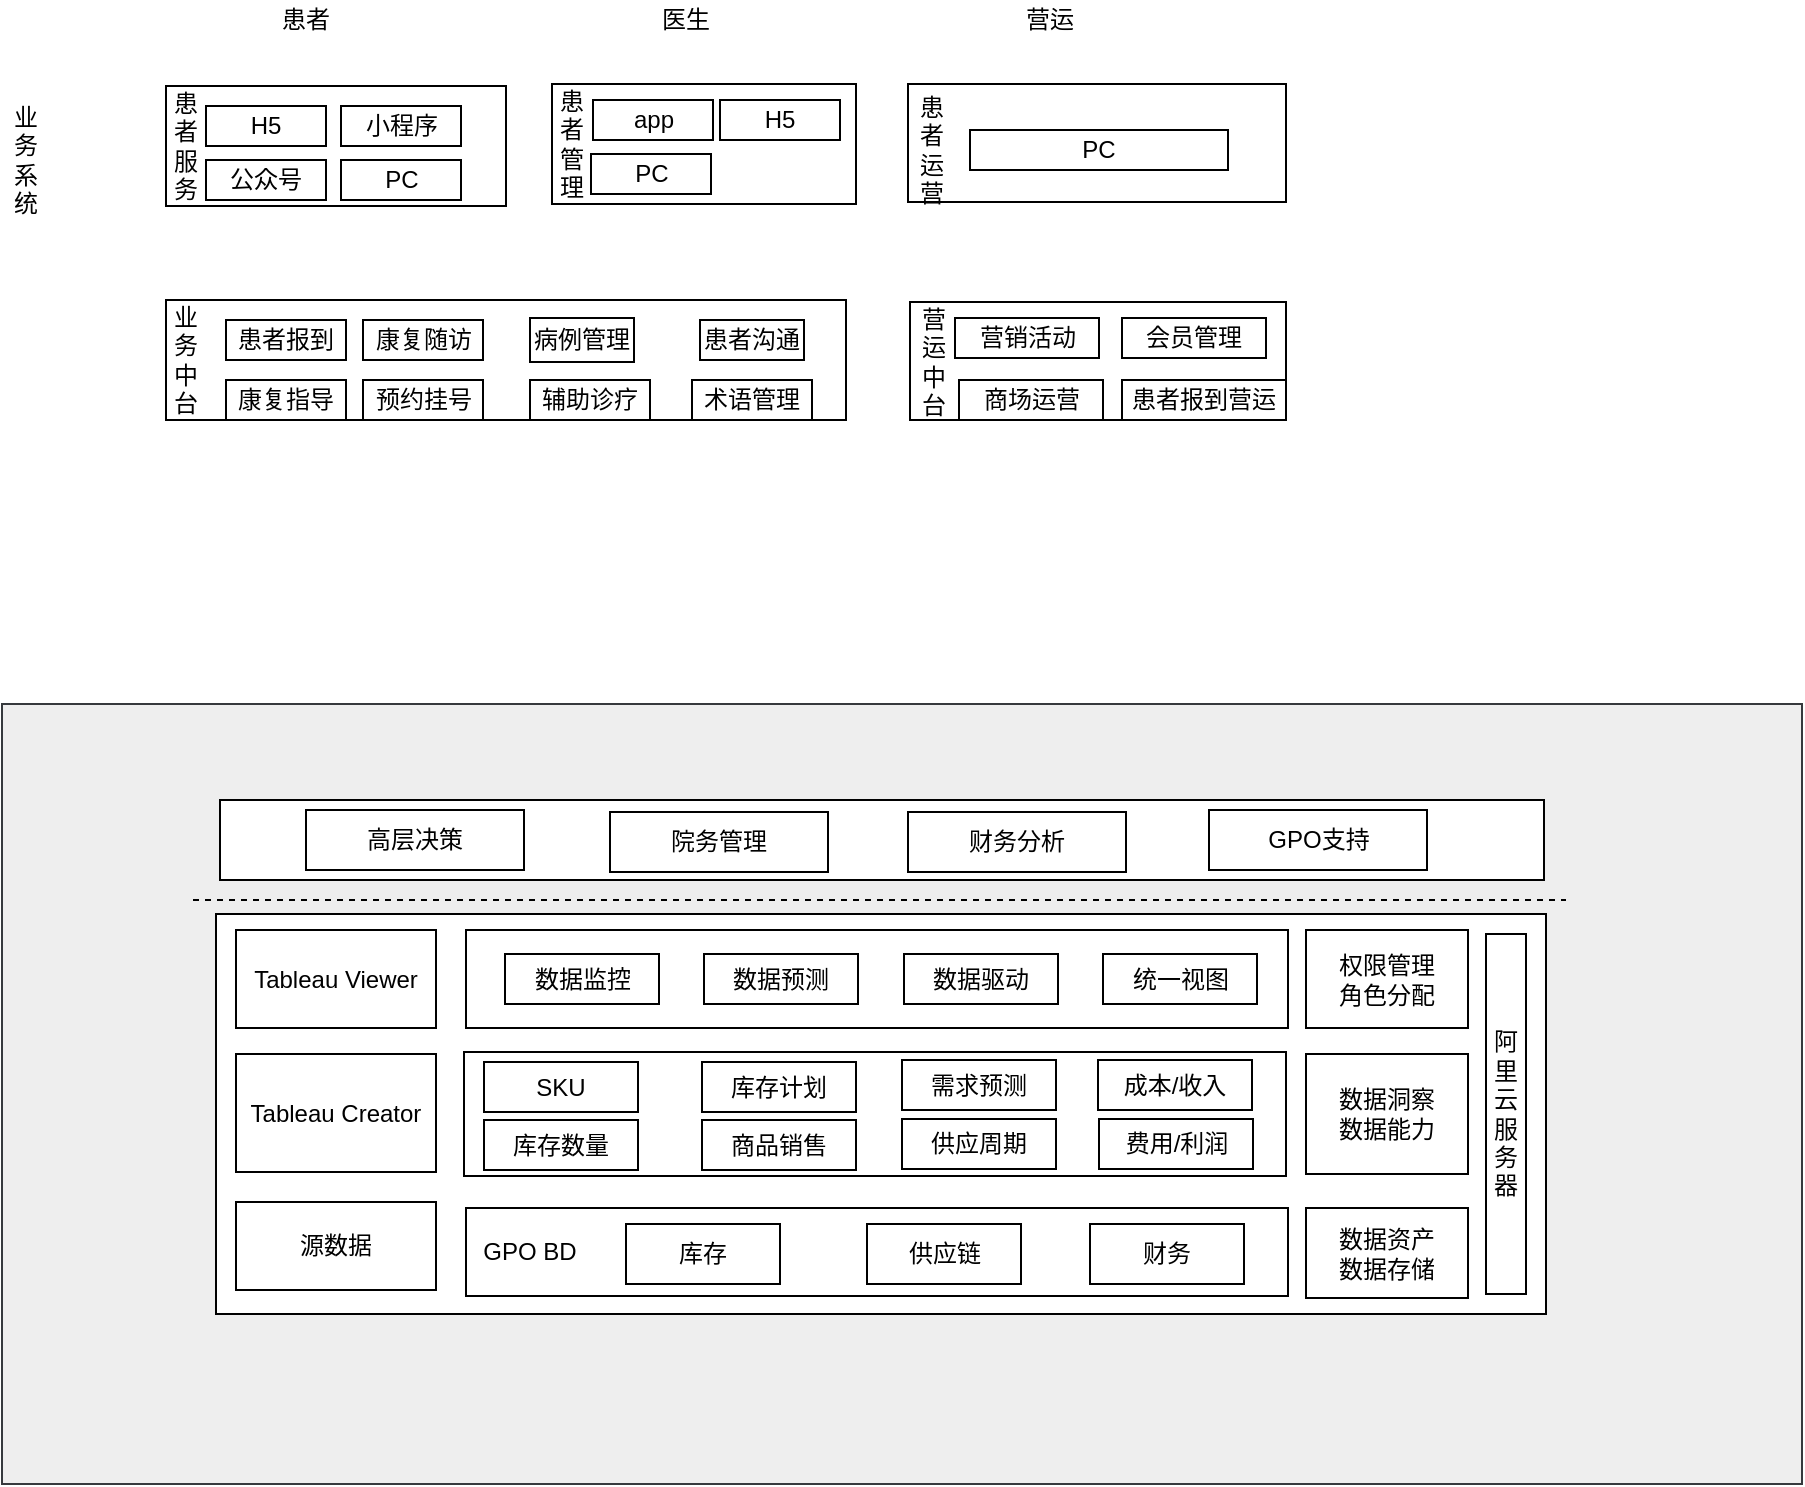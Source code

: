<mxfile version="12.2.3" type="github" pages="1">
  <diagram id="mo2l67mq2gf-snKIyfyM" name="Page-1">
    <mxGraphModel dx="1426" dy="794" grid="1" gridSize="10" guides="1" tooltips="1" connect="1" arrows="1" fold="1" page="1" pageScale="1" pageWidth="827" pageHeight="1169" math="0" shadow="0">
      <root>
        <mxCell id="0"/>
        <mxCell id="1" parent="0"/>
        <mxCell id="0tHurYUijRGF0hzQCr-z-57" value="" style="rounded=0;whiteSpace=wrap;html=1;fillColor=#eeeeee;strokeColor=#36393d;" vertex="1" parent="1">
          <mxGeometry x="38" y="392" width="900" height="390" as="geometry"/>
        </mxCell>
        <mxCell id="0tHurYUijRGF0hzQCr-z-56" value="" style="rounded=0;whiteSpace=wrap;html=1;" vertex="1" parent="1">
          <mxGeometry x="147" y="440" width="662" height="40" as="geometry"/>
        </mxCell>
        <mxCell id="0tHurYUijRGF0hzQCr-z-38" value="" style="rounded=0;whiteSpace=wrap;html=1;" vertex="1" parent="1">
          <mxGeometry x="145" y="497" width="665" height="200" as="geometry"/>
        </mxCell>
        <mxCell id="LToKzMWMvAvoS6rcVrgp-2" value="" style="rounded=0;whiteSpace=wrap;html=1;" vertex="1" parent="1">
          <mxGeometry x="120" y="190" width="340" height="60" as="geometry"/>
        </mxCell>
        <mxCell id="LToKzMWMvAvoS6rcVrgp-3" value="业务系统" style="text;html=1;strokeColor=none;fillColor=none;align=center;verticalAlign=middle;whiteSpace=wrap;rounded=0;" vertex="1" parent="1">
          <mxGeometry x="40" y="85" width="20" height="70" as="geometry"/>
        </mxCell>
        <mxCell id="LToKzMWMvAvoS6rcVrgp-4" value="&lt;span style=&quot;white-space: normal&quot;&gt;患者报到&lt;/span&gt;" style="rounded=0;whiteSpace=wrap;html=1;" vertex="1" parent="1">
          <mxGeometry x="150" y="200" width="60" height="20" as="geometry"/>
        </mxCell>
        <mxCell id="LToKzMWMvAvoS6rcVrgp-5" value="业务中台" style="text;html=1;strokeColor=none;fillColor=none;align=center;verticalAlign=middle;whiteSpace=wrap;rounded=0;" vertex="1" parent="1">
          <mxGeometry x="120" y="200" width="20" height="40" as="geometry"/>
        </mxCell>
        <mxCell id="LToKzMWMvAvoS6rcVrgp-6" value="" style="rounded=0;whiteSpace=wrap;html=1;" vertex="1" parent="1">
          <mxGeometry x="120" y="83" width="170" height="60" as="geometry"/>
        </mxCell>
        <mxCell id="LToKzMWMvAvoS6rcVrgp-7" value="患者服务" style="text;html=1;strokeColor=none;fillColor=none;align=center;verticalAlign=middle;whiteSpace=wrap;rounded=0;" vertex="1" parent="1">
          <mxGeometry x="120" y="93" width="20" height="40" as="geometry"/>
        </mxCell>
        <mxCell id="0tHurYUijRGF0hzQCr-z-12" value="" style="rounded=0;whiteSpace=wrap;html=1;align=center;" vertex="1" parent="1">
          <mxGeometry x="270" y="505" width="411" height="49" as="geometry"/>
        </mxCell>
        <mxCell id="LToKzMWMvAvoS6rcVrgp-8" value="H5" style="rounded=0;whiteSpace=wrap;html=1;" vertex="1" parent="1">
          <mxGeometry x="140" y="93" width="60" height="20" as="geometry"/>
        </mxCell>
        <mxCell id="LToKzMWMvAvoS6rcVrgp-10" value="康复随访" style="rounded=0;whiteSpace=wrap;html=1;" vertex="1" parent="1">
          <mxGeometry x="218.5" y="200" width="60" height="20" as="geometry"/>
        </mxCell>
        <mxCell id="LToKzMWMvAvoS6rcVrgp-11" value="预约挂号" style="rounded=0;whiteSpace=wrap;html=1;" vertex="1" parent="1">
          <mxGeometry x="218.5" y="230" width="60" height="20" as="geometry"/>
        </mxCell>
        <mxCell id="LToKzMWMvAvoS6rcVrgp-12" value="康复指导" style="rounded=0;whiteSpace=wrap;html=1;" vertex="1" parent="1">
          <mxGeometry x="150" y="230" width="60" height="20" as="geometry"/>
        </mxCell>
        <mxCell id="LToKzMWMvAvoS6rcVrgp-19" value="" style="rounded=0;whiteSpace=wrap;html=1;" vertex="1" parent="1">
          <mxGeometry x="313" y="82" width="152" height="60" as="geometry"/>
        </mxCell>
        <mxCell id="LToKzMWMvAvoS6rcVrgp-21" value="病例管理" style="rounded=0;whiteSpace=wrap;html=1;" vertex="1" parent="1">
          <mxGeometry x="302" y="199" width="52" height="22" as="geometry"/>
        </mxCell>
        <mxCell id="LToKzMWMvAvoS6rcVrgp-22" value="患者沟通" style="rounded=0;whiteSpace=wrap;html=1;" vertex="1" parent="1">
          <mxGeometry x="387" y="200" width="52" height="20" as="geometry"/>
        </mxCell>
        <mxCell id="LToKzMWMvAvoS6rcVrgp-23" value="术语管理" style="rounded=0;whiteSpace=wrap;html=1;" vertex="1" parent="1">
          <mxGeometry x="383" y="230" width="60" height="20" as="geometry"/>
        </mxCell>
        <mxCell id="LToKzMWMvAvoS6rcVrgp-24" value="辅助诊疗" style="rounded=0;whiteSpace=wrap;html=1;" vertex="1" parent="1">
          <mxGeometry x="302" y="230" width="60" height="20" as="geometry"/>
        </mxCell>
        <mxCell id="LToKzMWMvAvoS6rcVrgp-25" value="患者管理" style="text;html=1;strokeColor=none;fillColor=none;align=center;verticalAlign=middle;whiteSpace=wrap;rounded=0;" vertex="1" parent="1">
          <mxGeometry x="313" y="77" width="20" height="70" as="geometry"/>
        </mxCell>
        <mxCell id="LToKzMWMvAvoS6rcVrgp-26" value="&lt;span style=&quot;color: rgba(0 , 0 , 0 , 0) ; font-family: &amp;#34;helvetica&amp;#34; , &amp;#34;arial&amp;#34; , sans-serif ; font-size: 0px&quot;&gt;%3CmxGraphModel%3E%3Croot%3E%3CmxCell%20id%3D%220%22%2F%3E%3CmxCell%20id%3D%221%22%20parent%3D%220%22%2F%3E%3CmxCell%20id%3D%222%22%20value%3D%22%22%20style%3D%22rounded%3D0%3BwhiteSpace%3Dwrap%3Bhtml%3D1%3B%22%20vertex%3D%221%22%20parent%3D%221%22%3E%3CmxGeometry%20x%3D%22280%22%20y%3D%2218%22%20width%3D%22120%22%20height%3D%2260%22%20as%3D%22geometry%22%2F%3E%3C%2FmxCell%3E%3C%2Froot%3E%3C%2FmxGraphModel%3E&lt;/span&gt;" style="text;html=1;resizable=0;points=[];autosize=1;align=left;verticalAlign=top;spacingTop=-4;" vertex="1" parent="1">
          <mxGeometry x="540.5" y="125" width="20" height="20" as="geometry"/>
        </mxCell>
        <mxCell id="LToKzMWMvAvoS6rcVrgp-27" value="" style="rounded=0;whiteSpace=wrap;html=1;" vertex="1" parent="1">
          <mxGeometry x="491" y="82" width="189" height="59" as="geometry"/>
        </mxCell>
        <mxCell id="LToKzMWMvAvoS6rcVrgp-28" value="PC" style="rounded=0;whiteSpace=wrap;html=1;" vertex="1" parent="1">
          <mxGeometry x="522" y="105" width="129" height="20" as="geometry"/>
        </mxCell>
        <mxCell id="LToKzMWMvAvoS6rcVrgp-32" value="患者运营" style="text;html=1;strokeColor=none;fillColor=none;align=center;verticalAlign=middle;whiteSpace=wrap;rounded=0;" vertex="1" parent="1">
          <mxGeometry x="492.5" y="85" width="20" height="60" as="geometry"/>
        </mxCell>
        <mxCell id="LToKzMWMvAvoS6rcVrgp-66" value="患者" style="text;html=1;strokeColor=none;fillColor=none;align=center;verticalAlign=middle;whiteSpace=wrap;rounded=0;" vertex="1" parent="1">
          <mxGeometry x="170" y="40" width="40" height="20" as="geometry"/>
        </mxCell>
        <mxCell id="LToKzMWMvAvoS6rcVrgp-67" value="医生" style="text;html=1;strokeColor=none;fillColor=none;align=center;verticalAlign=middle;whiteSpace=wrap;rounded=0;" vertex="1" parent="1">
          <mxGeometry x="360" y="40" width="40" height="20" as="geometry"/>
        </mxCell>
        <mxCell id="LToKzMWMvAvoS6rcVrgp-68" value="营运" style="text;html=1;strokeColor=none;fillColor=none;align=center;verticalAlign=middle;whiteSpace=wrap;rounded=0;" vertex="1" parent="1">
          <mxGeometry x="542" y="40" width="40" height="20" as="geometry"/>
        </mxCell>
        <mxCell id="LToKzMWMvAvoS6rcVrgp-81" value="" style="rounded=0;whiteSpace=wrap;html=1;" vertex="1" parent="1">
          <mxGeometry x="492" y="191" width="188" height="59" as="geometry"/>
        </mxCell>
        <mxCell id="LToKzMWMvAvoS6rcVrgp-82" value="营运中台" style="text;html=1;strokeColor=none;fillColor=none;align=center;verticalAlign=middle;whiteSpace=wrap;rounded=0;" vertex="1" parent="1">
          <mxGeometry x="492" y="191" width="24" height="60" as="geometry"/>
        </mxCell>
        <mxCell id="LToKzMWMvAvoS6rcVrgp-83" value="营销活动" style="rounded=0;whiteSpace=wrap;html=1;" vertex="1" parent="1">
          <mxGeometry x="514.5" y="199" width="72" height="20" as="geometry"/>
        </mxCell>
        <mxCell id="LToKzMWMvAvoS6rcVrgp-85" value="商场运营" style="rounded=0;whiteSpace=wrap;html=1;" vertex="1" parent="1">
          <mxGeometry x="516.5" y="230" width="72" height="20" as="geometry"/>
        </mxCell>
        <mxCell id="LToKzMWMvAvoS6rcVrgp-86" value="会员管理" style="rounded=0;whiteSpace=wrap;html=1;" vertex="1" parent="1">
          <mxGeometry x="598" y="199" width="72" height="20" as="geometry"/>
        </mxCell>
        <mxCell id="LToKzMWMvAvoS6rcVrgp-87" value="患者报到营运" style="rounded=0;whiteSpace=wrap;html=1;" vertex="1" parent="1">
          <mxGeometry x="598" y="230" width="82" height="20" as="geometry"/>
        </mxCell>
        <mxCell id="LToKzMWMvAvoS6rcVrgp-88" value="小程序" style="rounded=0;whiteSpace=wrap;html=1;" vertex="1" parent="1">
          <mxGeometry x="207.5" y="93" width="60" height="20" as="geometry"/>
        </mxCell>
        <mxCell id="LToKzMWMvAvoS6rcVrgp-89" value="公众号" style="rounded=0;whiteSpace=wrap;html=1;" vertex="1" parent="1">
          <mxGeometry x="140" y="120" width="60" height="20" as="geometry"/>
        </mxCell>
        <mxCell id="LToKzMWMvAvoS6rcVrgp-90" value="PC" style="rounded=0;whiteSpace=wrap;html=1;" vertex="1" parent="1">
          <mxGeometry x="207.5" y="120" width="60" height="20" as="geometry"/>
        </mxCell>
        <mxCell id="LToKzMWMvAvoS6rcVrgp-91" value="app" style="rounded=0;whiteSpace=wrap;html=1;" vertex="1" parent="1">
          <mxGeometry x="333.5" y="90" width="60" height="20" as="geometry"/>
        </mxCell>
        <mxCell id="LToKzMWMvAvoS6rcVrgp-92" value="H5" style="rounded=0;whiteSpace=wrap;html=1;" vertex="1" parent="1">
          <mxGeometry x="397" y="90" width="60" height="20" as="geometry"/>
        </mxCell>
        <mxCell id="LToKzMWMvAvoS6rcVrgp-93" value="PC" style="rounded=0;whiteSpace=wrap;html=1;" vertex="1" parent="1">
          <mxGeometry x="332.5" y="117" width="60" height="20" as="geometry"/>
        </mxCell>
        <mxCell id="0tHurYUijRGF0hzQCr-z-18" value="&amp;nbsp; GPO BD" style="rounded=0;whiteSpace=wrap;html=1;align=left;" vertex="1" parent="1">
          <mxGeometry x="270" y="644" width="411" height="44" as="geometry"/>
        </mxCell>
        <mxCell id="0tHurYUijRGF0hzQCr-z-19" value="Tableau Viewer" style="rounded=0;whiteSpace=wrap;html=1;" vertex="1" parent="1">
          <mxGeometry x="155" y="505" width="100" height="49" as="geometry"/>
        </mxCell>
        <mxCell id="0tHurYUijRGF0hzQCr-z-20" value="" style="endArrow=none;dashed=1;html=1;" edge="1" parent="1">
          <mxGeometry width="50" height="50" relative="1" as="geometry">
            <mxPoint x="133.5" y="490" as="sourcePoint"/>
            <mxPoint x="820" y="490" as="targetPoint"/>
          </mxGeometry>
        </mxCell>
        <mxCell id="0tHurYUijRGF0hzQCr-z-21" value="库存" style="rounded=0;whiteSpace=wrap;html=1;" vertex="1" parent="1">
          <mxGeometry x="350" y="652" width="77" height="30" as="geometry"/>
        </mxCell>
        <mxCell id="0tHurYUijRGF0hzQCr-z-22" value="供应链" style="rounded=0;whiteSpace=wrap;html=1;" vertex="1" parent="1">
          <mxGeometry x="470.5" y="652" width="77" height="30" as="geometry"/>
        </mxCell>
        <mxCell id="0tHurYUijRGF0hzQCr-z-23" value="财务" style="rounded=0;whiteSpace=wrap;html=1;" vertex="1" parent="1">
          <mxGeometry x="582" y="652" width="77" height="30" as="geometry"/>
        </mxCell>
        <mxCell id="0tHurYUijRGF0hzQCr-z-24" value="数据洞察&lt;br&gt;数据能力" style="rounded=0;whiteSpace=wrap;html=1;" vertex="1" parent="1">
          <mxGeometry x="690" y="567" width="81" height="60" as="geometry"/>
        </mxCell>
        <mxCell id="0tHurYUijRGF0hzQCr-z-26" value="" style="rounded=0;whiteSpace=wrap;html=1;align=center;" vertex="1" parent="1">
          <mxGeometry x="269" y="566" width="411" height="62" as="geometry"/>
        </mxCell>
        <mxCell id="0tHurYUijRGF0hzQCr-z-27" value="库存数量" style="rounded=0;whiteSpace=wrap;html=1;" vertex="1" parent="1">
          <mxGeometry x="279" y="600" width="77" height="25" as="geometry"/>
        </mxCell>
        <mxCell id="0tHurYUijRGF0hzQCr-z-28" value="SKU" style="rounded=0;whiteSpace=wrap;html=1;" vertex="1" parent="1">
          <mxGeometry x="279" y="571" width="77" height="25" as="geometry"/>
        </mxCell>
        <mxCell id="0tHurYUijRGF0hzQCr-z-29" value="库存计划" style="rounded=0;whiteSpace=wrap;html=1;" vertex="1" parent="1">
          <mxGeometry x="388" y="571" width="77" height="25" as="geometry"/>
        </mxCell>
        <mxCell id="0tHurYUijRGF0hzQCr-z-30" value="商品销售" style="rounded=0;whiteSpace=wrap;html=1;" vertex="1" parent="1">
          <mxGeometry x="388" y="600" width="77" height="25" as="geometry"/>
        </mxCell>
        <mxCell id="0tHurYUijRGF0hzQCr-z-31" value="需求预测" style="rounded=0;whiteSpace=wrap;html=1;" vertex="1" parent="1">
          <mxGeometry x="488" y="570" width="77" height="25" as="geometry"/>
        </mxCell>
        <mxCell id="0tHurYUijRGF0hzQCr-z-32" value="成本/收入" style="rounded=0;whiteSpace=wrap;html=1;" vertex="1" parent="1">
          <mxGeometry x="586" y="570" width="77" height="25" as="geometry"/>
        </mxCell>
        <mxCell id="0tHurYUijRGF0hzQCr-z-33" value="费用/利润" style="rounded=0;whiteSpace=wrap;html=1;" vertex="1" parent="1">
          <mxGeometry x="586.5" y="599.5" width="77" height="25" as="geometry"/>
        </mxCell>
        <mxCell id="0tHurYUijRGF0hzQCr-z-34" value="供应周期" style="rounded=0;whiteSpace=wrap;html=1;" vertex="1" parent="1">
          <mxGeometry x="488" y="599.5" width="77" height="25" as="geometry"/>
        </mxCell>
        <mxCell id="0tHurYUijRGF0hzQCr-z-36" value="源数据" style="rounded=0;whiteSpace=wrap;html=1;" vertex="1" parent="1">
          <mxGeometry x="155" y="641" width="100" height="44" as="geometry"/>
        </mxCell>
        <mxCell id="0tHurYUijRGF0hzQCr-z-42" value="阿里云服务器" style="rounded=0;whiteSpace=wrap;html=1;" vertex="1" parent="1">
          <mxGeometry x="780" y="507" width="20" height="180" as="geometry"/>
        </mxCell>
        <mxCell id="0tHurYUijRGF0hzQCr-z-45" value="权限管理&lt;br&gt;角色分配" style="rounded=0;whiteSpace=wrap;html=1;" vertex="1" parent="1">
          <mxGeometry x="690" y="505" width="81" height="49" as="geometry"/>
        </mxCell>
        <mxCell id="0tHurYUijRGF0hzQCr-z-46" value="Tableau Creator" style="rounded=0;whiteSpace=wrap;html=1;" vertex="1" parent="1">
          <mxGeometry x="155" y="567" width="100" height="59" as="geometry"/>
        </mxCell>
        <mxCell id="0tHurYUijRGF0hzQCr-z-47" value="数据资产&lt;br&gt;数据存储" style="rounded=0;whiteSpace=wrap;html=1;" vertex="1" parent="1">
          <mxGeometry x="690" y="644" width="81" height="45" as="geometry"/>
        </mxCell>
        <mxCell id="0tHurYUijRGF0hzQCr-z-48" value="统一视图" style="rounded=0;whiteSpace=wrap;html=1;" vertex="1" parent="1">
          <mxGeometry x="588.5" y="517" width="77" height="25" as="geometry"/>
        </mxCell>
        <mxCell id="0tHurYUijRGF0hzQCr-z-49" value="数据监控" style="rounded=0;whiteSpace=wrap;html=1;" vertex="1" parent="1">
          <mxGeometry x="289.5" y="517" width="77" height="25" as="geometry"/>
        </mxCell>
        <mxCell id="0tHurYUijRGF0hzQCr-z-50" value="数据预测" style="rounded=0;whiteSpace=wrap;html=1;" vertex="1" parent="1">
          <mxGeometry x="389" y="517" width="77" height="25" as="geometry"/>
        </mxCell>
        <mxCell id="0tHurYUijRGF0hzQCr-z-51" value="数据驱动" style="rounded=0;whiteSpace=wrap;html=1;" vertex="1" parent="1">
          <mxGeometry x="489" y="517" width="77" height="25" as="geometry"/>
        </mxCell>
        <mxCell id="0tHurYUijRGF0hzQCr-z-52" value="高层决策" style="rounded=0;whiteSpace=wrap;html=1;" vertex="1" parent="1">
          <mxGeometry x="190" y="445" width="109" height="30" as="geometry"/>
        </mxCell>
        <mxCell id="0tHurYUijRGF0hzQCr-z-53" value="院务管理" style="rounded=0;whiteSpace=wrap;html=1;" vertex="1" parent="1">
          <mxGeometry x="342" y="446" width="109" height="30" as="geometry"/>
        </mxCell>
        <mxCell id="0tHurYUijRGF0hzQCr-z-54" value="财务分析" style="rounded=0;whiteSpace=wrap;html=1;" vertex="1" parent="1">
          <mxGeometry x="491" y="446" width="109" height="30" as="geometry"/>
        </mxCell>
        <mxCell id="0tHurYUijRGF0hzQCr-z-55" value="GPO支持" style="rounded=0;whiteSpace=wrap;html=1;" vertex="1" parent="1">
          <mxGeometry x="641.5" y="445" width="109" height="30" as="geometry"/>
        </mxCell>
      </root>
    </mxGraphModel>
  </diagram>
</mxfile>
